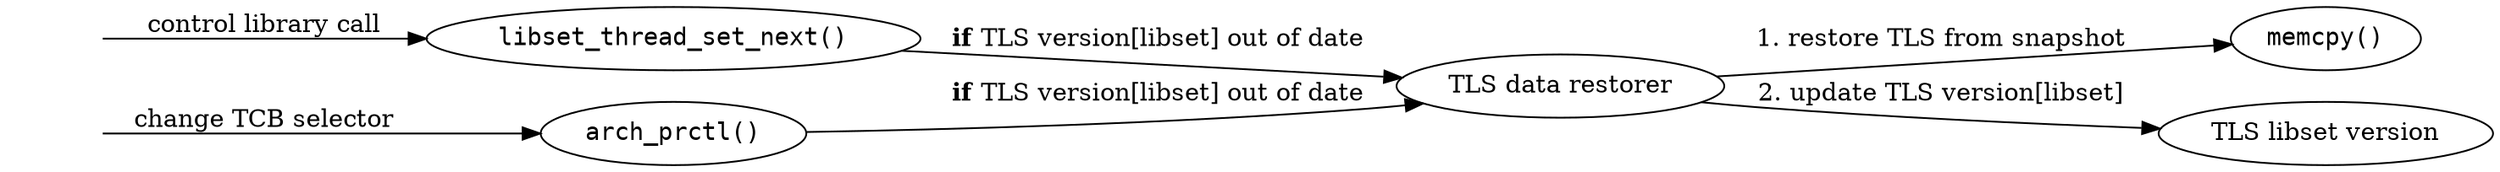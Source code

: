 strict digraph {
	rankdir=LR;
	node [label=""];

	next [shape=none];
	install [shape=none];

	set [label="libset_thread_set_next()", fontname=monospace];
	segment [label="arch_prctl()", fontname=monospace];
	restore2 [label="TLS data restorer"];
	mcpy3 [label="memcpy()", fontname=monospace];
	version [label="TLS libset version"];

	next -> set [label="control library call"];
	install -> segment [label="change TCB selector"];

	set->restore2 [label=<<b>if</b> TLS version[libset] out of date>];
	segment->restore2 [label=<<b>if</b> TLS version[libset] out of date>];
	restore2 -> mcpy3 [label="1. restore TLS from snapshot"];
	restore2 -> version [label="2. update TLS version[libset]"];
}
